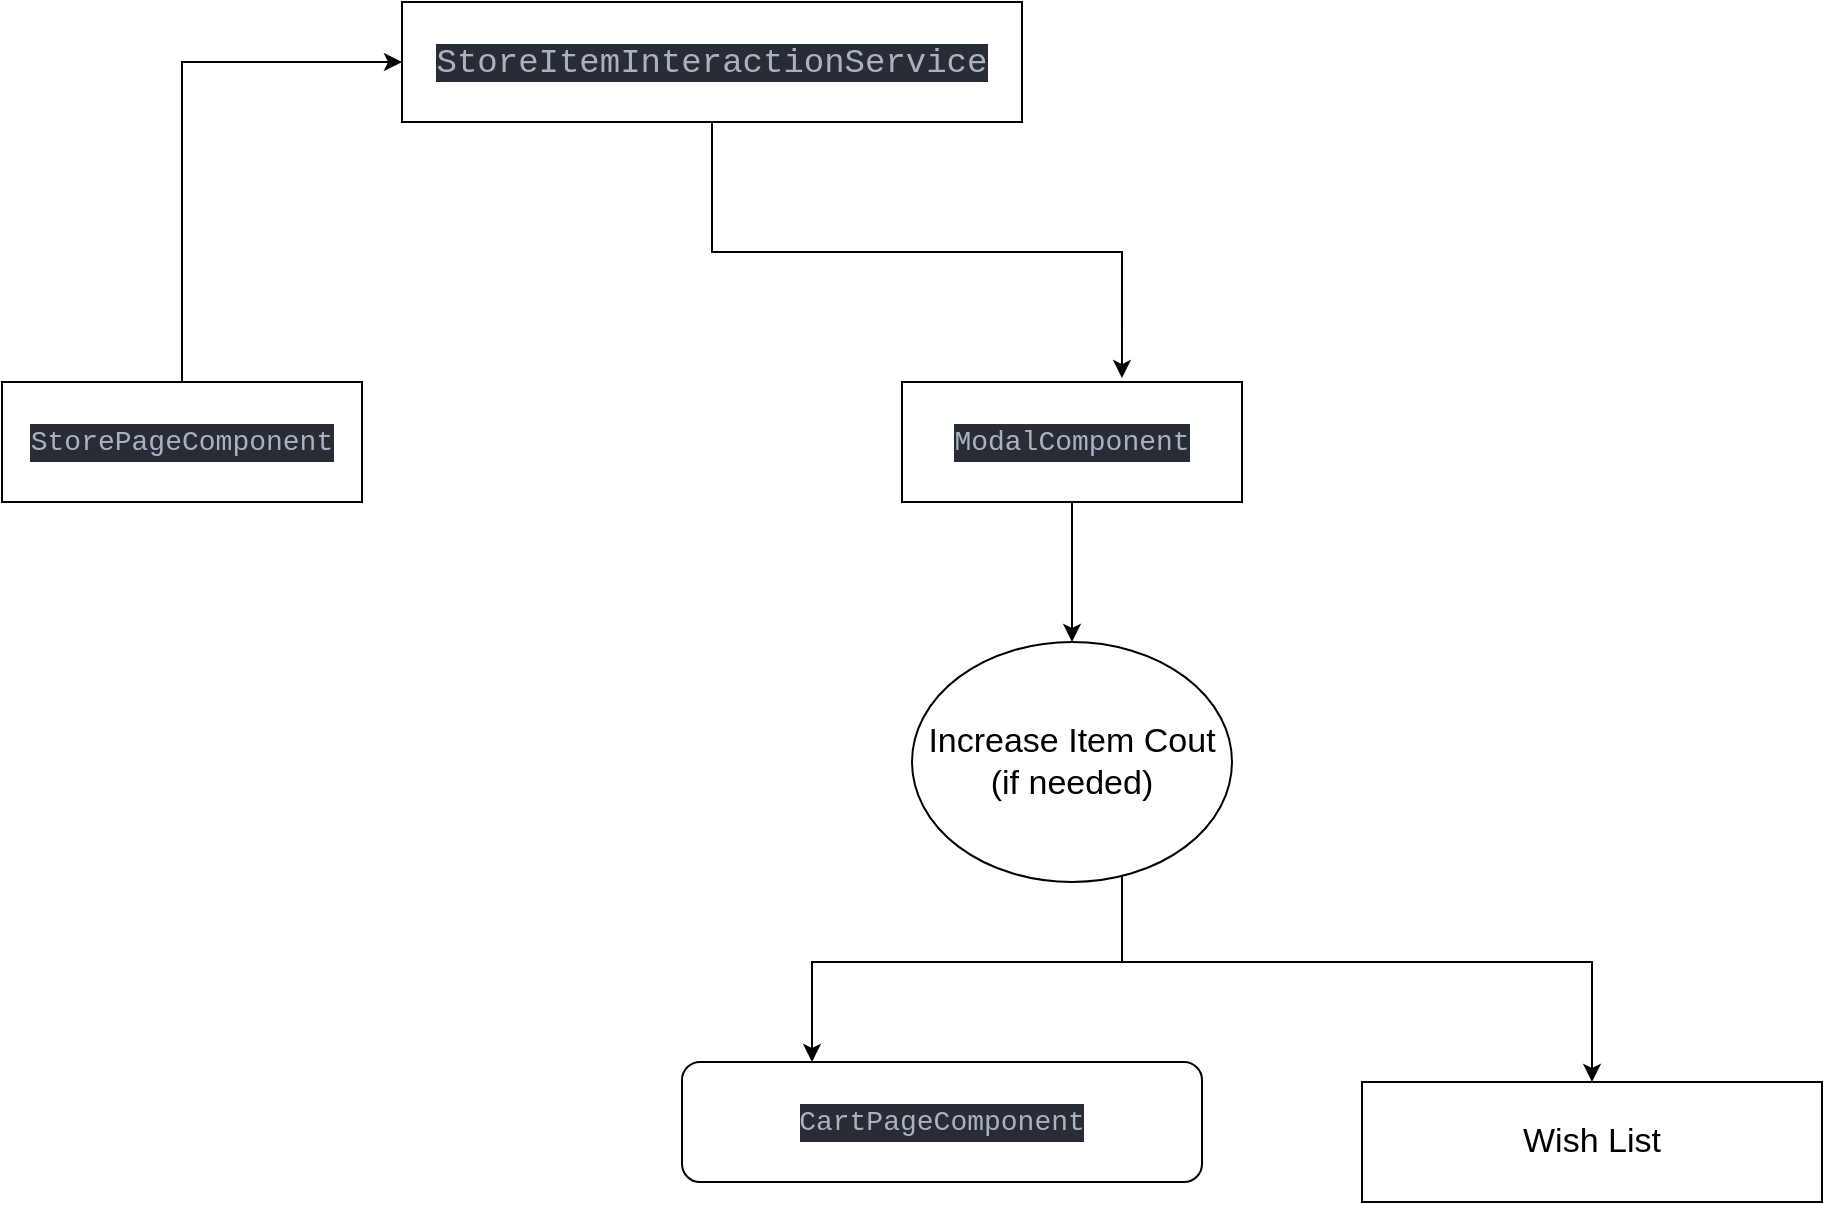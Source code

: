 <mxfile version="19.0.3" type="device"><diagram id="MBJfhgtRebbMrV11XxJm" name="Page-1"><mxGraphModel dx="1021" dy="662" grid="1" gridSize="10" guides="1" tooltips="1" connect="1" arrows="1" fold="1" page="1" pageScale="1" pageWidth="1200" pageHeight="1920" math="0" shadow="0"><root><mxCell id="0"/><mxCell id="1" parent="0"/><mxCell id="du0gaEUiVWwXR9WJ0opI-8" style="edgeStyle=orthogonalEdgeStyle;rounded=0;orthogonalLoop=1;jettySize=auto;html=1;entryX=0.647;entryY=-0.033;entryDx=0;entryDy=0;entryPerimeter=0;fontSize=17;" edge="1" parent="1" source="du0gaEUiVWwXR9WJ0opI-4" target="du0gaEUiVWwXR9WJ0opI-7"><mxGeometry relative="1" as="geometry"/></mxCell><mxCell id="du0gaEUiVWwXR9WJ0opI-4" value="&lt;font style=&quot;font-size: 17px;&quot;&gt;&lt;br&gt;&lt;/font&gt;&lt;div style=&quot;color: rgb(171, 178, 191); background-color: rgb(40, 44, 52); font-family: Consolas, &amp;quot;Courier New&amp;quot;, monospace; font-weight: normal; line-height: 19px; font-size: 17px;&quot;&gt;&lt;div&gt;&lt;span style=&quot;color: #abb2bf;&quot;&gt;&lt;font style=&quot;font-size: 17px;&quot;&gt;StoreItemInteractionService&lt;/font&gt;&lt;/span&gt;&lt;/div&gt;&lt;/div&gt;&lt;font style=&quot;font-size: 17px;&quot;&gt;&lt;br&gt;&lt;/font&gt;" style="rounded=0;whiteSpace=wrap;html=1;fontSize=18;" vertex="1" parent="1"><mxGeometry x="420" y="60" width="310" height="60" as="geometry"/></mxCell><mxCell id="du0gaEUiVWwXR9WJ0opI-6" style="edgeStyle=orthogonalEdgeStyle;rounded=0;orthogonalLoop=1;jettySize=auto;html=1;fontSize=17;entryX=0;entryY=0.5;entryDx=0;entryDy=0;" edge="1" parent="1" source="du0gaEUiVWwXR9WJ0opI-5" target="du0gaEUiVWwXR9WJ0opI-4"><mxGeometry relative="1" as="geometry"><mxPoint x="370" y="120" as="targetPoint"/><Array as="points"><mxPoint x="310" y="90"/></Array></mxGeometry></mxCell><mxCell id="du0gaEUiVWwXR9WJ0opI-5" value="&lt;div style=&quot;color: rgb(171, 178, 191); background-color: rgb(40, 44, 52); font-family: Consolas, &amp;quot;Courier New&amp;quot;, monospace; font-size: 14px; line-height: 19px;&quot;&gt;StorePageComponent&lt;/div&gt;" style="rounded=0;whiteSpace=wrap;html=1;fontSize=17;" vertex="1" parent="1"><mxGeometry x="220" y="250" width="180" height="60" as="geometry"/></mxCell><mxCell id="du0gaEUiVWwXR9WJ0opI-10" style="edgeStyle=orthogonalEdgeStyle;rounded=0;orthogonalLoop=1;jettySize=auto;html=1;entryX=0.5;entryY=0;entryDx=0;entryDy=0;fontSize=17;" edge="1" parent="1" source="du0gaEUiVWwXR9WJ0opI-7" target="du0gaEUiVWwXR9WJ0opI-9"><mxGeometry relative="1" as="geometry"/></mxCell><mxCell id="du0gaEUiVWwXR9WJ0opI-7" value="&lt;div style=&quot;color: rgb(171, 178, 191); background-color: rgb(40, 44, 52); font-family: Consolas, &amp;quot;Courier New&amp;quot;, monospace; font-size: 14px; line-height: 19px;&quot;&gt;ModalComponent&lt;/div&gt;" style="rounded=0;whiteSpace=wrap;html=1;fontSize=17;" vertex="1" parent="1"><mxGeometry x="670" y="250" width="170" height="60" as="geometry"/></mxCell><mxCell id="du0gaEUiVWwXR9WJ0opI-12" style="edgeStyle=orthogonalEdgeStyle;rounded=0;orthogonalLoop=1;jettySize=auto;html=1;entryX=0.25;entryY=0;entryDx=0;entryDy=0;fontSize=17;" edge="1" parent="1" source="du0gaEUiVWwXR9WJ0opI-9" target="du0gaEUiVWwXR9WJ0opI-11"><mxGeometry relative="1" as="geometry"><Array as="points"><mxPoint x="780" y="540"/><mxPoint x="625" y="540"/></Array></mxGeometry></mxCell><mxCell id="du0gaEUiVWwXR9WJ0opI-14" style="edgeStyle=orthogonalEdgeStyle;rounded=0;orthogonalLoop=1;jettySize=auto;html=1;fontSize=17;" edge="1" parent="1" source="du0gaEUiVWwXR9WJ0opI-9" target="du0gaEUiVWwXR9WJ0opI-13"><mxGeometry relative="1" as="geometry"><Array as="points"><mxPoint x="780" y="540"/><mxPoint x="1015" y="540"/></Array></mxGeometry></mxCell><mxCell id="du0gaEUiVWwXR9WJ0opI-9" value="Increase Item Cout (if needed)" style="ellipse;whiteSpace=wrap;html=1;fontSize=17;" vertex="1" parent="1"><mxGeometry x="675" y="380" width="160" height="120" as="geometry"/></mxCell><mxCell id="du0gaEUiVWwXR9WJ0opI-11" value="&lt;div style=&quot;color: rgb(171, 178, 191); background-color: rgb(40, 44, 52); font-family: Consolas, &amp;quot;Courier New&amp;quot;, monospace; font-size: 14px; line-height: 19px;&quot;&gt;CartPageComponent&lt;/div&gt;" style="rounded=1;whiteSpace=wrap;html=1;fontSize=17;" vertex="1" parent="1"><mxGeometry x="560" y="590" width="260" height="60" as="geometry"/></mxCell><mxCell id="du0gaEUiVWwXR9WJ0opI-13" value="Wish List" style="rounded=0;whiteSpace=wrap;html=1;fontSize=17;" vertex="1" parent="1"><mxGeometry x="900" y="600" width="230" height="60" as="geometry"/></mxCell></root></mxGraphModel></diagram></mxfile>